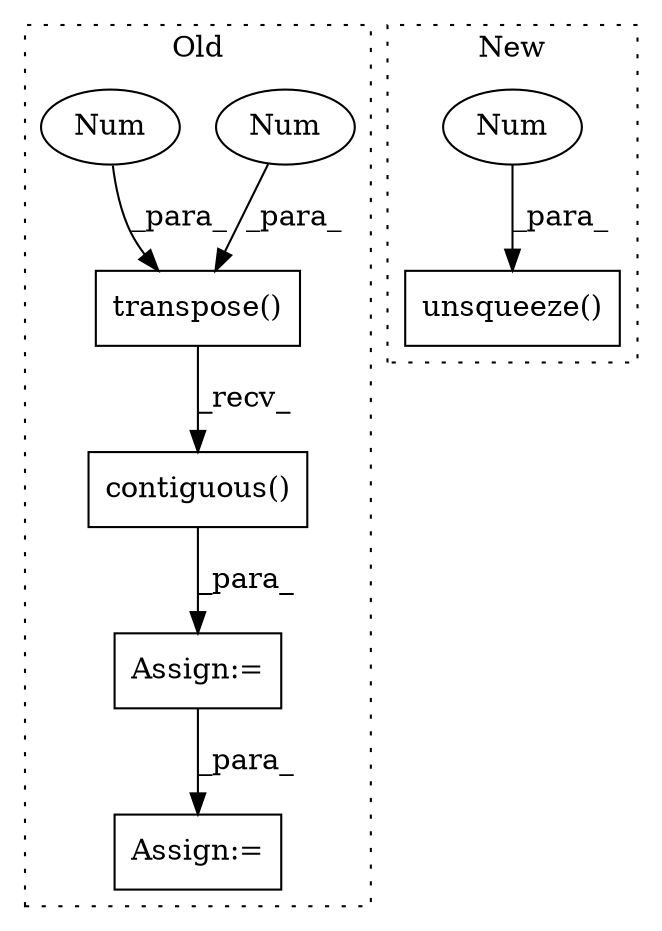 digraph G {
subgraph cluster0 {
1 [label="contiguous()" a="75" s="7424" l="53" shape="box"];
4 [label="Assign:=" a="68" s="7620" l="3" shape="box"];
5 [label="transpose()" a="75" s="7424,7463" l="35,1" shape="box"];
6 [label="Num" a="76" s="7462" l="1" shape="ellipse"];
7 [label="Num" a="76" s="7459" l="1" shape="ellipse"];
8 [label="Assign:=" a="68" s="7421" l="3" shape="box"];
label = "Old";
style="dotted";
}
subgraph cluster1 {
2 [label="unsqueeze()" a="75" s="6523,6550" l="26,1" shape="box"];
3 [label="Num" a="76" s="6549" l="1" shape="ellipse"];
label = "New";
style="dotted";
}
1 -> 8 [label="_para_"];
3 -> 2 [label="_para_"];
5 -> 1 [label="_recv_"];
6 -> 5 [label="_para_"];
7 -> 5 [label="_para_"];
8 -> 4 [label="_para_"];
}